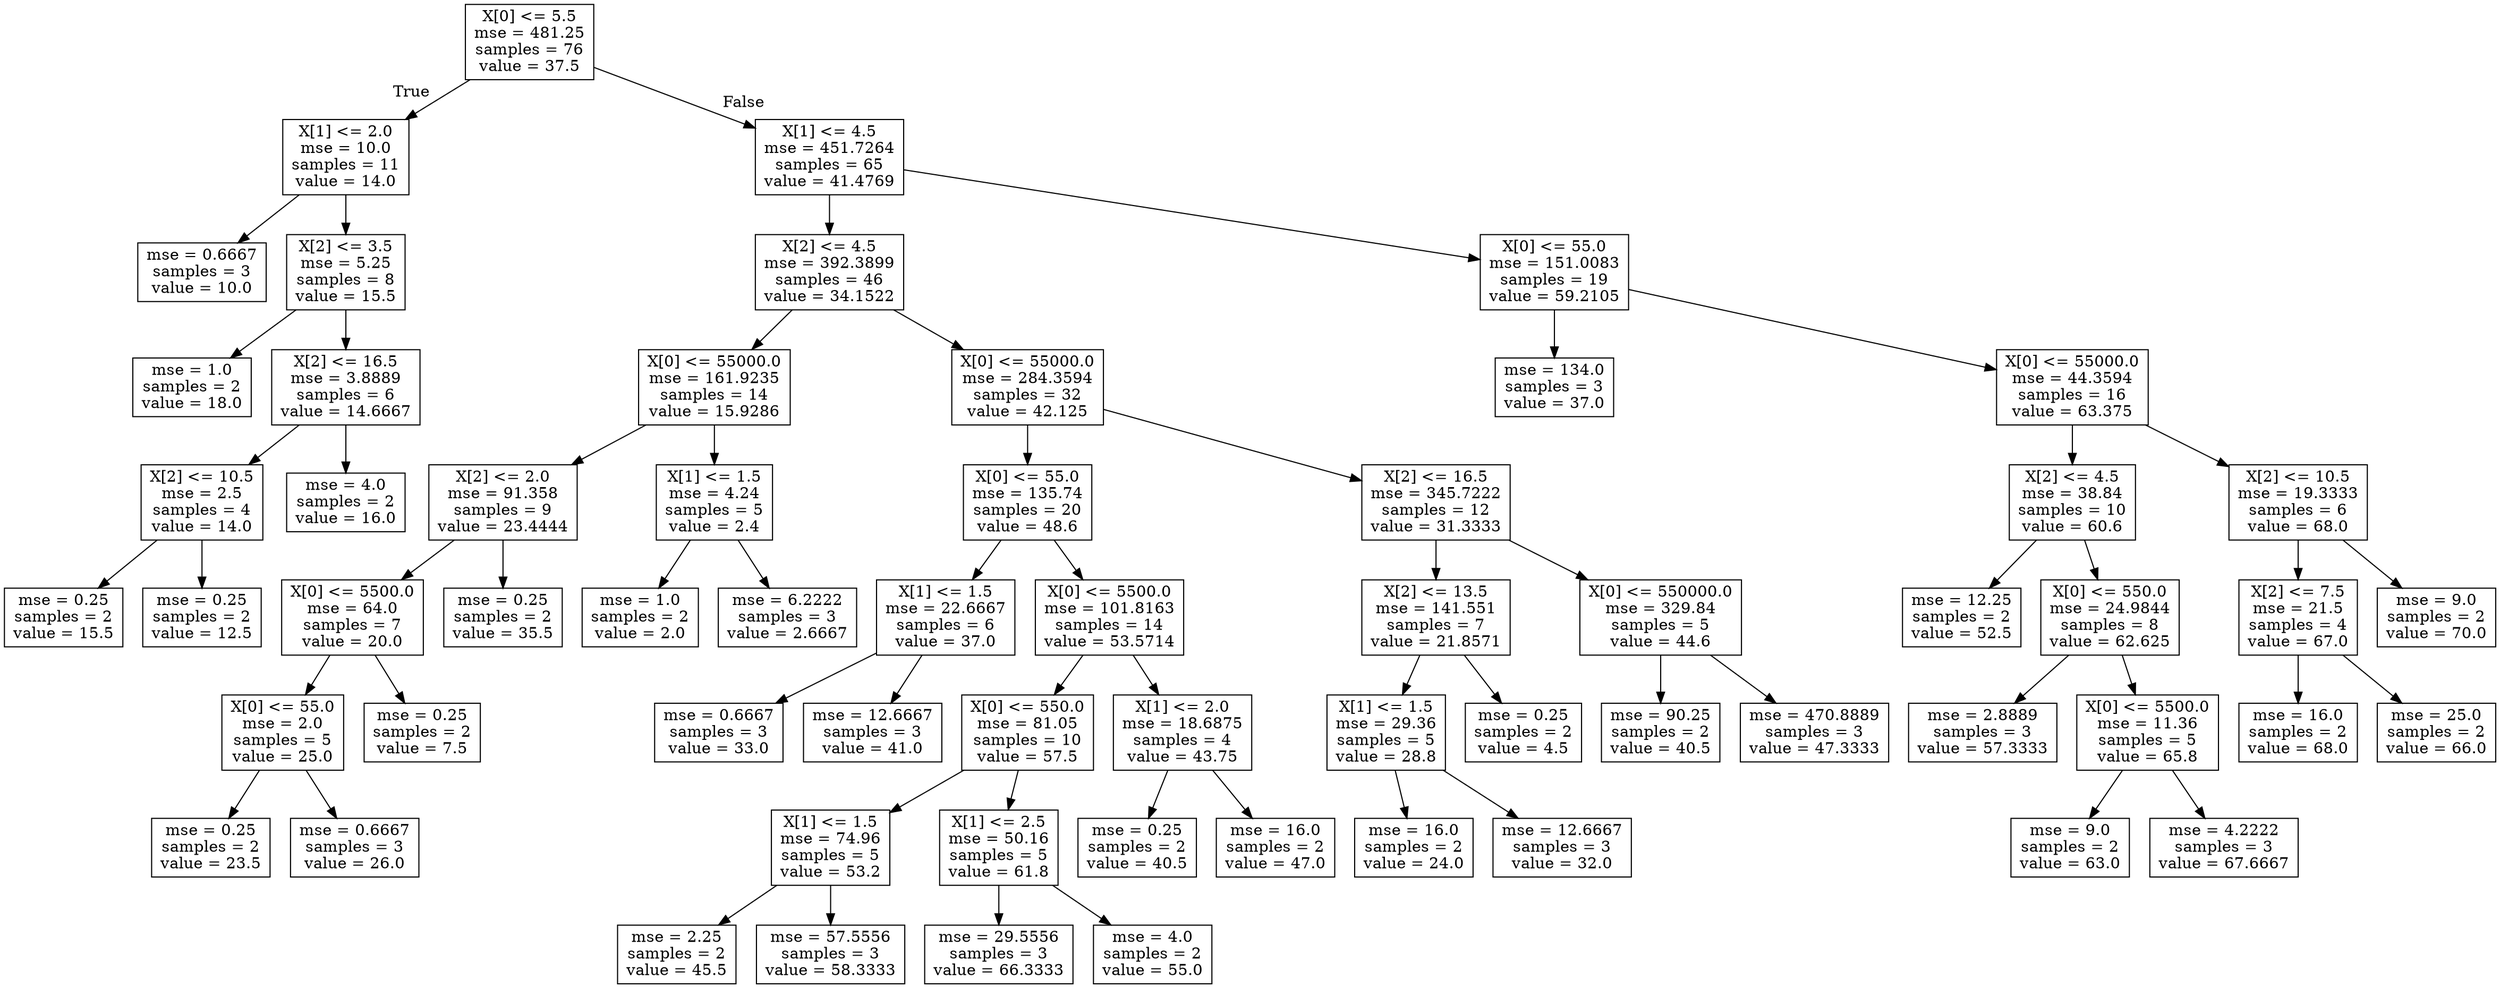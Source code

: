digraph Tree {
node [shape=box] ;
0 [label="X[0] <= 5.5\nmse = 481.25\nsamples = 76\nvalue = 37.5"] ;
1 [label="X[1] <= 2.0\nmse = 10.0\nsamples = 11\nvalue = 14.0"] ;
0 -> 1 [labeldistance=2.5, labelangle=45, headlabel="True"] ;
2 [label="mse = 0.6667\nsamples = 3\nvalue = 10.0"] ;
1 -> 2 ;
3 [label="X[2] <= 3.5\nmse = 5.25\nsamples = 8\nvalue = 15.5"] ;
1 -> 3 ;
4 [label="mse = 1.0\nsamples = 2\nvalue = 18.0"] ;
3 -> 4 ;
5 [label="X[2] <= 16.5\nmse = 3.8889\nsamples = 6\nvalue = 14.6667"] ;
3 -> 5 ;
6 [label="X[2] <= 10.5\nmse = 2.5\nsamples = 4\nvalue = 14.0"] ;
5 -> 6 ;
7 [label="mse = 0.25\nsamples = 2\nvalue = 15.5"] ;
6 -> 7 ;
8 [label="mse = 0.25\nsamples = 2\nvalue = 12.5"] ;
6 -> 8 ;
9 [label="mse = 4.0\nsamples = 2\nvalue = 16.0"] ;
5 -> 9 ;
10 [label="X[1] <= 4.5\nmse = 451.7264\nsamples = 65\nvalue = 41.4769"] ;
0 -> 10 [labeldistance=2.5, labelangle=-45, headlabel="False"] ;
11 [label="X[2] <= 4.5\nmse = 392.3899\nsamples = 46\nvalue = 34.1522"] ;
10 -> 11 ;
12 [label="X[0] <= 55000.0\nmse = 161.9235\nsamples = 14\nvalue = 15.9286"] ;
11 -> 12 ;
13 [label="X[2] <= 2.0\nmse = 91.358\nsamples = 9\nvalue = 23.4444"] ;
12 -> 13 ;
14 [label="X[0] <= 5500.0\nmse = 64.0\nsamples = 7\nvalue = 20.0"] ;
13 -> 14 ;
15 [label="X[0] <= 55.0\nmse = 2.0\nsamples = 5\nvalue = 25.0"] ;
14 -> 15 ;
16 [label="mse = 0.25\nsamples = 2\nvalue = 23.5"] ;
15 -> 16 ;
17 [label="mse = 0.6667\nsamples = 3\nvalue = 26.0"] ;
15 -> 17 ;
18 [label="mse = 0.25\nsamples = 2\nvalue = 7.5"] ;
14 -> 18 ;
19 [label="mse = 0.25\nsamples = 2\nvalue = 35.5"] ;
13 -> 19 ;
20 [label="X[1] <= 1.5\nmse = 4.24\nsamples = 5\nvalue = 2.4"] ;
12 -> 20 ;
21 [label="mse = 1.0\nsamples = 2\nvalue = 2.0"] ;
20 -> 21 ;
22 [label="mse = 6.2222\nsamples = 3\nvalue = 2.6667"] ;
20 -> 22 ;
23 [label="X[0] <= 55000.0\nmse = 284.3594\nsamples = 32\nvalue = 42.125"] ;
11 -> 23 ;
24 [label="X[0] <= 55.0\nmse = 135.74\nsamples = 20\nvalue = 48.6"] ;
23 -> 24 ;
25 [label="X[1] <= 1.5\nmse = 22.6667\nsamples = 6\nvalue = 37.0"] ;
24 -> 25 ;
26 [label="mse = 0.6667\nsamples = 3\nvalue = 33.0"] ;
25 -> 26 ;
27 [label="mse = 12.6667\nsamples = 3\nvalue = 41.0"] ;
25 -> 27 ;
28 [label="X[0] <= 5500.0\nmse = 101.8163\nsamples = 14\nvalue = 53.5714"] ;
24 -> 28 ;
29 [label="X[0] <= 550.0\nmse = 81.05\nsamples = 10\nvalue = 57.5"] ;
28 -> 29 ;
30 [label="X[1] <= 1.5\nmse = 74.96\nsamples = 5\nvalue = 53.2"] ;
29 -> 30 ;
31 [label="mse = 2.25\nsamples = 2\nvalue = 45.5"] ;
30 -> 31 ;
32 [label="mse = 57.5556\nsamples = 3\nvalue = 58.3333"] ;
30 -> 32 ;
33 [label="X[1] <= 2.5\nmse = 50.16\nsamples = 5\nvalue = 61.8"] ;
29 -> 33 ;
34 [label="mse = 29.5556\nsamples = 3\nvalue = 66.3333"] ;
33 -> 34 ;
35 [label="mse = 4.0\nsamples = 2\nvalue = 55.0"] ;
33 -> 35 ;
36 [label="X[1] <= 2.0\nmse = 18.6875\nsamples = 4\nvalue = 43.75"] ;
28 -> 36 ;
37 [label="mse = 0.25\nsamples = 2\nvalue = 40.5"] ;
36 -> 37 ;
38 [label="mse = 16.0\nsamples = 2\nvalue = 47.0"] ;
36 -> 38 ;
39 [label="X[2] <= 16.5\nmse = 345.7222\nsamples = 12\nvalue = 31.3333"] ;
23 -> 39 ;
40 [label="X[2] <= 13.5\nmse = 141.551\nsamples = 7\nvalue = 21.8571"] ;
39 -> 40 ;
41 [label="X[1] <= 1.5\nmse = 29.36\nsamples = 5\nvalue = 28.8"] ;
40 -> 41 ;
42 [label="mse = 16.0\nsamples = 2\nvalue = 24.0"] ;
41 -> 42 ;
43 [label="mse = 12.6667\nsamples = 3\nvalue = 32.0"] ;
41 -> 43 ;
44 [label="mse = 0.25\nsamples = 2\nvalue = 4.5"] ;
40 -> 44 ;
45 [label="X[0] <= 550000.0\nmse = 329.84\nsamples = 5\nvalue = 44.6"] ;
39 -> 45 ;
46 [label="mse = 90.25\nsamples = 2\nvalue = 40.5"] ;
45 -> 46 ;
47 [label="mse = 470.8889\nsamples = 3\nvalue = 47.3333"] ;
45 -> 47 ;
48 [label="X[0] <= 55.0\nmse = 151.0083\nsamples = 19\nvalue = 59.2105"] ;
10 -> 48 ;
49 [label="mse = 134.0\nsamples = 3\nvalue = 37.0"] ;
48 -> 49 ;
50 [label="X[0] <= 55000.0\nmse = 44.3594\nsamples = 16\nvalue = 63.375"] ;
48 -> 50 ;
51 [label="X[2] <= 4.5\nmse = 38.84\nsamples = 10\nvalue = 60.6"] ;
50 -> 51 ;
52 [label="mse = 12.25\nsamples = 2\nvalue = 52.5"] ;
51 -> 52 ;
53 [label="X[0] <= 550.0\nmse = 24.9844\nsamples = 8\nvalue = 62.625"] ;
51 -> 53 ;
54 [label="mse = 2.8889\nsamples = 3\nvalue = 57.3333"] ;
53 -> 54 ;
55 [label="X[0] <= 5500.0\nmse = 11.36\nsamples = 5\nvalue = 65.8"] ;
53 -> 55 ;
56 [label="mse = 9.0\nsamples = 2\nvalue = 63.0"] ;
55 -> 56 ;
57 [label="mse = 4.2222\nsamples = 3\nvalue = 67.6667"] ;
55 -> 57 ;
58 [label="X[2] <= 10.5\nmse = 19.3333\nsamples = 6\nvalue = 68.0"] ;
50 -> 58 ;
59 [label="X[2] <= 7.5\nmse = 21.5\nsamples = 4\nvalue = 67.0"] ;
58 -> 59 ;
60 [label="mse = 16.0\nsamples = 2\nvalue = 68.0"] ;
59 -> 60 ;
61 [label="mse = 25.0\nsamples = 2\nvalue = 66.0"] ;
59 -> 61 ;
62 [label="mse = 9.0\nsamples = 2\nvalue = 70.0"] ;
58 -> 62 ;
}